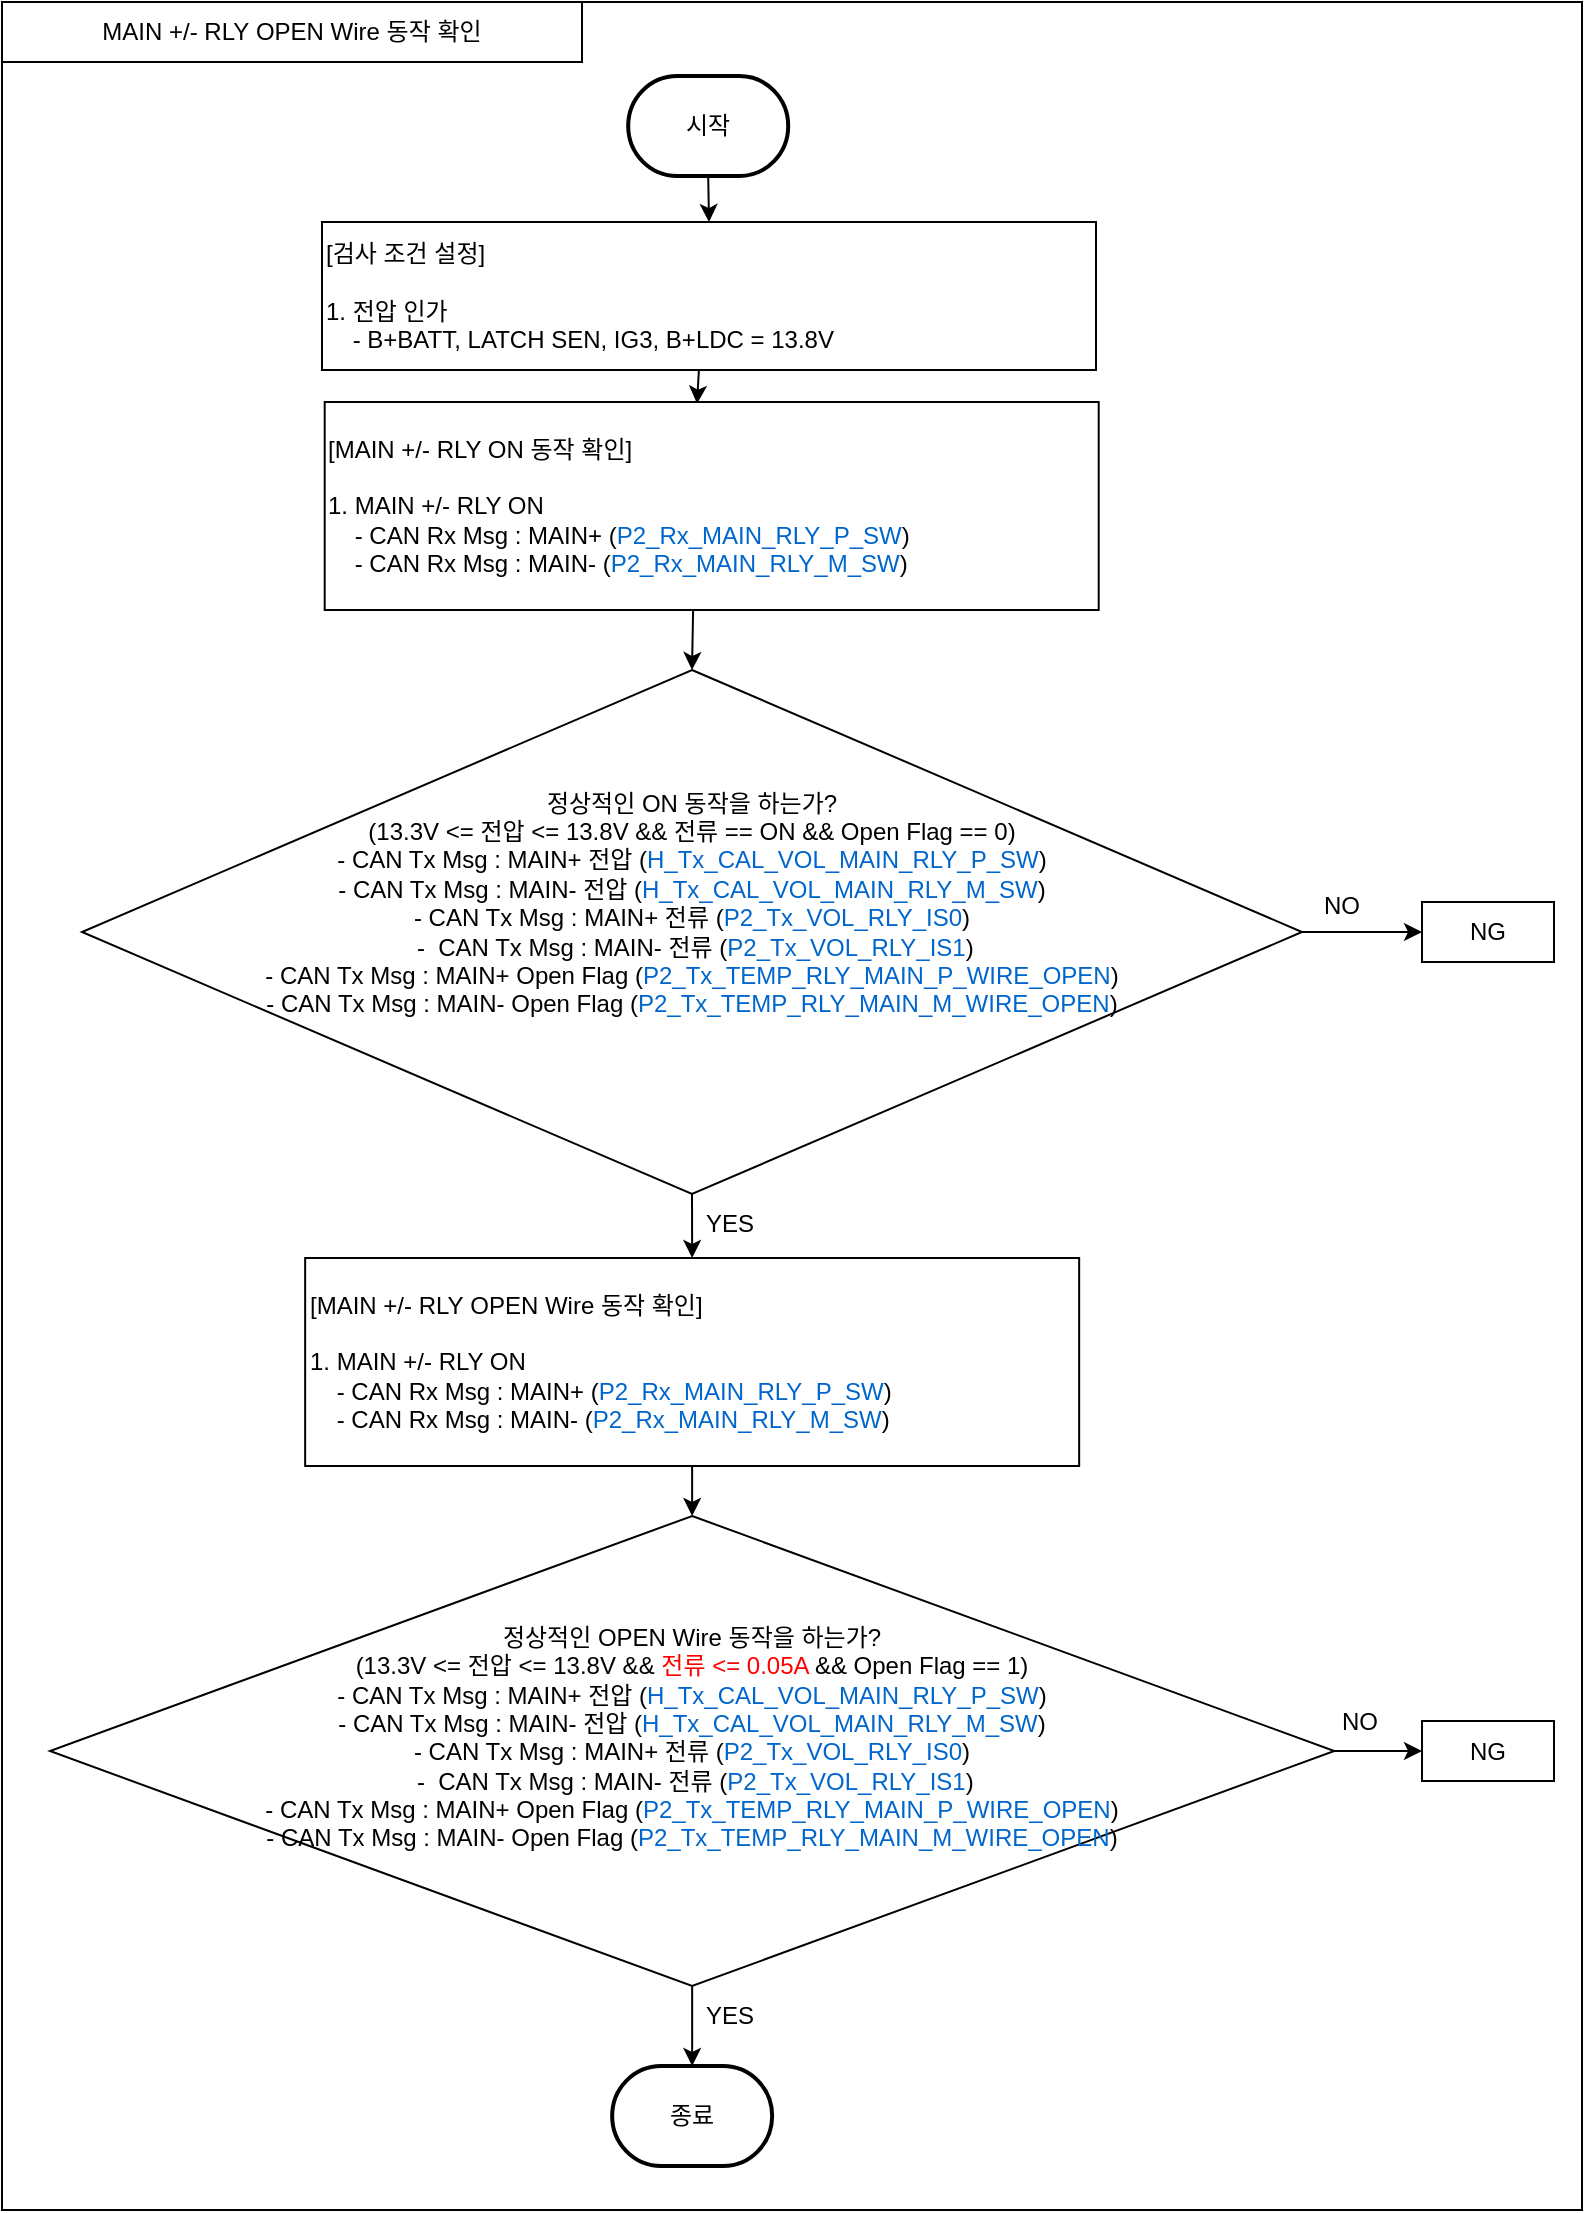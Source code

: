 <mxfile version="22.1.21" type="github">
  <diagram name="페이지-1" id="_W1y1FGJqFL61t6Za5zC">
    <mxGraphModel dx="1220" dy="-414" grid="1" gridSize="10" guides="1" tooltips="1" connect="1" arrows="1" fold="1" page="1" pageScale="1" pageWidth="827" pageHeight="1169" math="0" shadow="0">
      <root>
        <mxCell id="0" />
        <mxCell id="1" parent="0" />
        <mxCell id="sF5B2mHv0RzWMkK-KNg3-1" value="" style="rounded=0;whiteSpace=wrap;html=1;" parent="1" vertex="1">
          <mxGeometry x="20" y="1206" width="790" height="1104" as="geometry" />
        </mxCell>
        <mxCell id="sF5B2mHv0RzWMkK-KNg3-2" value="시작" style="strokeWidth=2;html=1;shape=mxgraph.flowchart.terminator;whiteSpace=wrap;" parent="1" vertex="1">
          <mxGeometry x="333.1" y="1243" width="80" height="50" as="geometry" />
        </mxCell>
        <mxCell id="sF5B2mHv0RzWMkK-KNg3-6" value="" style="endArrow=classic;html=1;rounded=0;exitX=0.5;exitY=1;exitDx=0;exitDy=0;exitPerimeter=0;entryX=0.5;entryY=0;entryDx=0;entryDy=0;" parent="1" source="sF5B2mHv0RzWMkK-KNg3-2" target="sF5B2mHv0RzWMkK-KNg3-4" edge="1">
          <mxGeometry width="50" height="50" relative="1" as="geometry">
            <mxPoint x="86.1" y="1343" as="sourcePoint" />
            <mxPoint x="136.1" y="1293" as="targetPoint" />
          </mxGeometry>
        </mxCell>
        <mxCell id="sF5B2mHv0RzWMkK-KNg3-8" value="&lt;div&gt;MAIN +/- RLY&amp;nbsp;&lt;span style=&quot;background-color: initial;&quot;&gt;OPEN Wire 동작 확인&lt;/span&gt;&lt;/div&gt;" style="rounded=0;whiteSpace=wrap;html=1;" parent="1" vertex="1">
          <mxGeometry x="20" y="1206" width="290" height="30" as="geometry" />
        </mxCell>
        <mxCell id="sF5B2mHv0RzWMkK-KNg3-3" value="종료" style="strokeWidth=2;html=1;shape=mxgraph.flowchart.terminator;whiteSpace=wrap;" parent="1" vertex="1">
          <mxGeometry x="325.08" y="2238" width="80" height="50" as="geometry" />
        </mxCell>
        <mxCell id="sF5B2mHv0RzWMkK-KNg3-4" value="[검사 조건 설정]&lt;br&gt;&lt;br&gt;1. 전압 인가&lt;br&gt;&amp;nbsp; &amp;nbsp; - B+BATT, LATCH SEN, IG3, B+LDC = 13.8V" style="rounded=0;whiteSpace=wrap;html=1;align=left;" parent="1" vertex="1">
          <mxGeometry x="180" y="1316" width="387" height="74" as="geometry" />
        </mxCell>
        <mxCell id="sF5B2mHv0RzWMkK-KNg3-7" value="" style="endArrow=classic;html=1;rounded=0;exitX=0.5;exitY=1;exitDx=0;exitDy=0;entryX=0.5;entryY=0;entryDx=0;entryDy=0;entryPerimeter=0;" parent="1" source="sF5B2mHv0RzWMkK-KNg3-57" target="sF5B2mHv0RzWMkK-KNg3-3" edge="1">
          <mxGeometry width="50" height="50" relative="1" as="geometry">
            <mxPoint x="349.23" y="2048.28" as="sourcePoint" />
            <mxPoint x="127.62" y="2059" as="targetPoint" />
          </mxGeometry>
        </mxCell>
        <mxCell id="sF5B2mHv0RzWMkK-KNg3-22" value="YES" style="text;html=1;strokeColor=none;fillColor=none;align=center;verticalAlign=middle;whiteSpace=wrap;rounded=0;" parent="1" vertex="1">
          <mxGeometry x="354.0" y="2198" width="60" height="30" as="geometry" />
        </mxCell>
        <mxCell id="sF5B2mHv0RzWMkK-KNg3-41" value="정상적인 ON 동작을 하는가?&lt;br&gt;(13.3V &amp;lt;= 전압 &amp;lt;= 13.8V &amp;amp;&amp;amp;&amp;nbsp;전류 == ON &amp;amp;&amp;amp;&amp;nbsp;Open Flag == 0)&lt;br style=&quot;border-color: var(--border-color); text-align: left;&quot;&gt;&lt;span style=&quot;text-align: left;&quot;&gt;- CAN Tx Msg : MAIN+ 전압&amp;nbsp;(&lt;/span&gt;&lt;font style=&quot;border-color: var(--border-color); text-align: left;&quot; color=&quot;#0066cc&quot;&gt;H_Tx_CAL_VOL_MAIN_RLY_P_SW&lt;/font&gt;&lt;span style=&quot;text-align: left;&quot;&gt;)&lt;br&gt;&lt;/span&gt;&lt;span style=&quot;text-align: left;&quot;&gt;- CAN Tx Msg :&amp;nbsp;MAIN- 전압&amp;nbsp;(&lt;/span&gt;&lt;font style=&quot;border-color: var(--border-color); text-align: left;&quot; color=&quot;#0066cc&quot;&gt;H_Tx_CAL_VOL_MAIN_RLY_M_SW&lt;/font&gt;&lt;span style=&quot;text-align: left;&quot;&gt;)&lt;/span&gt;&lt;br style=&quot;border-color: var(--border-color); text-align: left;&quot;&gt;&lt;span style=&quot;text-align: left;&quot;&gt;- CAN Tx Msg :&amp;nbsp;MAIN+ 전류&amp;nbsp;(&lt;/span&gt;&lt;font style=&quot;border-color: var(--border-color); text-align: left;&quot; color=&quot;#0066cc&quot;&gt;P2_Tx_VOL_RLY_IS0&lt;/font&gt;&lt;span style=&quot;text-align: left;&quot;&gt;)&lt;/span&gt;&lt;br style=&quot;border-color: var(--border-color); text-align: left;&quot;&gt;&lt;span style=&quot;text-align: left;&quot;&gt;&amp;nbsp;-&amp;nbsp; CAN Tx Msg :&amp;nbsp;MAIN- 전류&amp;nbsp;(&lt;/span&gt;&lt;font style=&quot;border-color: var(--border-color); text-align: left;&quot; color=&quot;#0066cc&quot;&gt;P2_Tx_VOL_RLY_IS1&lt;/font&gt;&lt;span style=&quot;text-align: left;&quot;&gt;)&lt;/span&gt;&lt;br style=&quot;border-color: var(--border-color); text-align: left;&quot;&gt;&lt;span style=&quot;text-align: left;&quot;&gt;- CAN Tx Msg :&amp;nbsp;MAIN+ Open Flag&amp;nbsp;(&lt;/span&gt;&lt;font style=&quot;border-color: var(--border-color); text-align: left;&quot; color=&quot;#0066cc&quot;&gt;P2_Tx_TEMP_RLY_MAIN_P_WIRE_OPEN&lt;/font&gt;&lt;span style=&quot;text-align: left;&quot;&gt;)&lt;/span&gt;&lt;br style=&quot;border-color: var(--border-color); text-align: left;&quot;&gt;&lt;span style=&quot;text-align: left;&quot;&gt;- CAN Tx Msg :&amp;nbsp;MAIN- Open Flag&amp;nbsp;(&lt;/span&gt;&lt;font style=&quot;border-color: var(--border-color); text-align: left;&quot; color=&quot;#0066cc&quot;&gt;P2_Tx_TEMP_RLY_MAIN_M_WIRE_OPEN&lt;/font&gt;&lt;span style=&quot;text-align: left;&quot;&gt;)&lt;br&gt;&lt;br&gt;&lt;br&gt;&lt;/span&gt;" style="rhombus;whiteSpace=wrap;html=1;" parent="1" vertex="1">
          <mxGeometry x="60" y="1540" width="610" height="262" as="geometry" />
        </mxCell>
        <mxCell id="sF5B2mHv0RzWMkK-KNg3-43" value="" style="endArrow=classic;html=1;rounded=0;entryX=0.5;entryY=0;entryDx=0;entryDy=0;exitX=0.5;exitY=1;exitDx=0;exitDy=0;" parent="1" source="yNBY_9K05dyYphkE5dUD-5" target="sF5B2mHv0RzWMkK-KNg3-57" edge="1">
          <mxGeometry width="50" height="50" relative="1" as="geometry">
            <mxPoint x="334.8" y="1876" as="sourcePoint" />
            <mxPoint x="333.569" y="1845.97" as="targetPoint" />
          </mxGeometry>
        </mxCell>
        <mxCell id="sF5B2mHv0RzWMkK-KNg3-46" value="YES" style="text;html=1;strokeColor=none;fillColor=none;align=center;verticalAlign=middle;whiteSpace=wrap;rounded=0;" parent="1" vertex="1">
          <mxGeometry x="354" y="1802" width="60" height="30" as="geometry" />
        </mxCell>
        <mxCell id="sF5B2mHv0RzWMkK-KNg3-47" value="NG" style="rounded=0;whiteSpace=wrap;html=1;align=center;" parent="1" vertex="1">
          <mxGeometry x="730" y="1656" width="66" height="30" as="geometry" />
        </mxCell>
        <mxCell id="sF5B2mHv0RzWMkK-KNg3-48" value="" style="endArrow=classic;html=1;rounded=0;exitX=1;exitY=0.5;exitDx=0;exitDy=0;entryX=0;entryY=0.5;entryDx=0;entryDy=0;" parent="1" source="sF5B2mHv0RzWMkK-KNg3-41" target="sF5B2mHv0RzWMkK-KNg3-47" edge="1">
          <mxGeometry width="50" height="50" relative="1" as="geometry">
            <mxPoint x="541.8" y="1837" as="sourcePoint" />
            <mxPoint x="591.8" y="1787" as="targetPoint" />
          </mxGeometry>
        </mxCell>
        <mxCell id="sF5B2mHv0RzWMkK-KNg3-49" value="NO" style="text;html=1;strokeColor=none;fillColor=none;align=center;verticalAlign=middle;whiteSpace=wrap;rounded=0;" parent="1" vertex="1">
          <mxGeometry x="660" y="1643" width="60" height="30" as="geometry" />
        </mxCell>
        <mxCell id="sF5B2mHv0RzWMkK-KNg3-50" value="NG" style="rounded=0;whiteSpace=wrap;html=1;align=center;" parent="1" vertex="1">
          <mxGeometry x="730" y="2065.5" width="66" height="30" as="geometry" />
        </mxCell>
        <mxCell id="sF5B2mHv0RzWMkK-KNg3-51" value="" style="endArrow=classic;html=1;rounded=0;entryX=0;entryY=0.5;entryDx=0;entryDy=0;exitX=0.989;exitY=0.5;exitDx=0;exitDy=0;exitPerimeter=0;" parent="1" source="sF5B2mHv0RzWMkK-KNg3-57" target="sF5B2mHv0RzWMkK-KNg3-50" edge="1">
          <mxGeometry width="50" height="50" relative="1" as="geometry">
            <mxPoint x="583.915" y="2000.684" as="sourcePoint" />
            <mxPoint x="712.08" y="1949" as="targetPoint" />
          </mxGeometry>
        </mxCell>
        <mxCell id="sF5B2mHv0RzWMkK-KNg3-52" value="NO" style="text;html=1;strokeColor=none;fillColor=none;align=center;verticalAlign=middle;whiteSpace=wrap;rounded=0;" parent="1" vertex="1">
          <mxGeometry x="669" y="2051" width="60" height="30" as="geometry" />
        </mxCell>
        <mxCell id="sF5B2mHv0RzWMkK-KNg3-54" value="" style="endArrow=classic;html=1;rounded=0;exitX=0.476;exitY=0.999;exitDx=0;exitDy=0;exitPerimeter=0;entryX=0.5;entryY=0;entryDx=0;entryDy=0;" parent="1" source="yNBY_9K05dyYphkE5dUD-2" target="sF5B2mHv0RzWMkK-KNg3-41" edge="1">
          <mxGeometry width="50" height="50" relative="1" as="geometry">
            <mxPoint x="337.3" y="1490.488" as="sourcePoint" />
            <mxPoint x="337.305" y="1528.782" as="targetPoint" />
          </mxGeometry>
        </mxCell>
        <mxCell id="sF5B2mHv0RzWMkK-KNg3-57" value="정상적인 OPEN Wire 동작을 하는가?&lt;br style=&quot;border-color: var(--border-color);&quot;&gt;(13.3V &amp;lt;= 전압 &amp;lt;= 13.8V&amp;nbsp;&amp;amp;&amp;amp; &lt;font color=&quot;#ff0000&quot;&gt;전류 &amp;lt;= 0.05A &lt;/font&gt;&amp;amp;&amp;amp;&amp;nbsp;Open Flag == 1)&lt;br&gt;- CAN Tx Msg : MAIN+ 전압&amp;nbsp;(&lt;font style=&quot;border-color: var(--border-color); text-align: left;&quot; color=&quot;#0066cc&quot;&gt;H_Tx_CAL_VOL_MAIN_RLY_P_SW&lt;/font&gt;&lt;span style=&quot;border-color: var(--border-color); text-align: left;&quot;&gt;)&lt;br style=&quot;border-color: var(--border-color);&quot;&gt;&lt;/span&gt;&lt;span style=&quot;border-color: var(--border-color); text-align: left;&quot;&gt;- CAN Tx Msg :&amp;nbsp;MAIN- 전압&amp;nbsp;(&lt;/span&gt;&lt;font style=&quot;border-color: var(--border-color); text-align: left;&quot; color=&quot;#0066cc&quot;&gt;H_Tx_CAL_VOL_MAIN_RLY_M_SW&lt;/font&gt;&lt;span style=&quot;border-color: var(--border-color); text-align: left;&quot;&gt;)&lt;/span&gt;&lt;br style=&quot;border-color: var(--border-color); text-align: left;&quot;&gt;&lt;span style=&quot;border-color: var(--border-color); text-align: left;&quot;&gt;- CAN Tx Msg :&amp;nbsp;MAIN+ 전류&amp;nbsp;(&lt;/span&gt;&lt;font style=&quot;border-color: var(--border-color); text-align: left;&quot; color=&quot;#0066cc&quot;&gt;P2_Tx_VOL_RLY_IS0&lt;/font&gt;&lt;span style=&quot;border-color: var(--border-color); text-align: left;&quot;&gt;)&lt;/span&gt;&lt;br style=&quot;border-color: var(--border-color); text-align: left;&quot;&gt;&lt;span style=&quot;border-color: var(--border-color); text-align: left;&quot;&gt;&amp;nbsp;-&amp;nbsp; CAN Tx Msg :&amp;nbsp;MAIN- 전류&amp;nbsp;(&lt;/span&gt;&lt;font style=&quot;border-color: var(--border-color); text-align: left;&quot; color=&quot;#0066cc&quot;&gt;P2_Tx_VOL_RLY_IS1&lt;/font&gt;&lt;span style=&quot;border-color: var(--border-color); text-align: left;&quot;&gt;)&lt;/span&gt;&lt;br style=&quot;border-color: var(--border-color); text-align: left;&quot;&gt;&lt;span style=&quot;border-color: var(--border-color); text-align: left;&quot;&gt;- CAN Tx Msg :&amp;nbsp;MAIN+ Open Flag&amp;nbsp;(&lt;/span&gt;&lt;font style=&quot;border-color: var(--border-color); text-align: left;&quot; color=&quot;#0066cc&quot;&gt;P2_Tx_TEMP_RLY_MAIN_P_WIRE_OPEN&lt;/font&gt;&lt;span style=&quot;border-color: var(--border-color); text-align: left;&quot;&gt;)&lt;/span&gt;&lt;br style=&quot;border-color: var(--border-color); text-align: left;&quot;&gt;&lt;span style=&quot;border-color: var(--border-color); text-align: left;&quot;&gt;- CAN Tx Msg :&amp;nbsp;MAIN- Open Flag&amp;nbsp;(&lt;/span&gt;&lt;font style=&quot;border-color: var(--border-color); text-align: left;&quot; color=&quot;#0066cc&quot;&gt;P2_Tx_TEMP_RLY_MAIN_M_WIRE_OPEN&lt;/font&gt;&lt;span style=&quot;border-color: var(--border-color); text-align: left;&quot;&gt;)&lt;br style=&quot;border-color: var(--border-color);&quot;&gt;&lt;br style=&quot;border-color: var(--border-color);&quot;&gt;&lt;/span&gt;" style="rhombus;whiteSpace=wrap;html=1;" parent="1" vertex="1">
          <mxGeometry x="44" y="1963" width="642.15" height="235" as="geometry" />
        </mxCell>
        <mxCell id="yNBY_9K05dyYphkE5dUD-3" value="" style="endArrow=classic;html=1;rounded=0;exitX=0.487;exitY=0.996;exitDx=0;exitDy=0;exitPerimeter=0;entryX=0.481;entryY=0.008;entryDx=0;entryDy=0;entryPerimeter=0;" edge="1" parent="1" source="sF5B2mHv0RzWMkK-KNg3-4" target="yNBY_9K05dyYphkE5dUD-2">
          <mxGeometry width="50" height="50" relative="1" as="geometry">
            <mxPoint x="362.35" y="1390" as="sourcePoint" />
            <mxPoint x="362.35" y="1529" as="targetPoint" />
          </mxGeometry>
        </mxCell>
        <mxCell id="yNBY_9K05dyYphkE5dUD-2" value="[MAIN +/- RLY ON&lt;span style=&quot;border-color: var(--border-color); text-align: center; background-color: initial;&quot;&gt;&amp;nbsp;동작 확인&lt;/span&gt;]&lt;br&gt;&lt;br&gt;1. MAIN +/- RLY ON&lt;br style=&quot;border-color: var(--border-color);&quot;&gt;&amp;nbsp; &amp;nbsp; - CAN Rx Msg :&amp;nbsp;MAIN+&amp;nbsp;(&lt;font style=&quot;border-color: var(--border-color);&quot; color=&quot;#0066cc&quot;&gt;P2_Rx_MAIN_RLY_P_SW&lt;/font&gt;)&lt;br style=&quot;border-color: var(--border-color);&quot;&gt;&amp;nbsp; &amp;nbsp; - CAN Rx Msg :&amp;nbsp;MAIN-&amp;nbsp;(&lt;font style=&quot;border-color: var(--border-color);&quot; color=&quot;#0066cc&quot;&gt;P2_Rx_MAIN_RLY_M_SW&lt;/font&gt;)" style="rounded=0;whiteSpace=wrap;html=1;align=left;" vertex="1" parent="1">
          <mxGeometry x="181.35" y="1406" width="387" height="104" as="geometry" />
        </mxCell>
        <mxCell id="yNBY_9K05dyYphkE5dUD-6" value="" style="endArrow=classic;html=1;rounded=0;entryX=0.5;entryY=0;entryDx=0;entryDy=0;exitX=0.5;exitY=1;exitDx=0;exitDy=0;" edge="1" parent="1" source="sF5B2mHv0RzWMkK-KNg3-41" target="yNBY_9K05dyYphkE5dUD-5">
          <mxGeometry width="50" height="50" relative="1" as="geometry">
            <mxPoint x="365" y="1802" as="sourcePoint" />
            <mxPoint x="365" y="1988" as="targetPoint" />
          </mxGeometry>
        </mxCell>
        <mxCell id="yNBY_9K05dyYphkE5dUD-5" value="[MAIN +/- RLY&amp;nbsp;&lt;span style=&quot;border-color: var(--border-color); text-align: center; background-color: initial;&quot;&gt;OPEN Wire 동작 확인&lt;/span&gt;]&lt;br&gt;&lt;br&gt;1. MAIN +/- RLY ON&lt;br style=&quot;border-color: var(--border-color);&quot;&gt;&amp;nbsp; &amp;nbsp; - CAN Rx Msg :&amp;nbsp;MAIN+&amp;nbsp;(&lt;font style=&quot;border-color: var(--border-color);&quot; color=&quot;#0066cc&quot;&gt;P2_Rx_MAIN_RLY_P_SW&lt;/font&gt;)&lt;br style=&quot;border-color: var(--border-color);&quot;&gt;&amp;nbsp; &amp;nbsp; - CAN Rx Msg :&amp;nbsp;MAIN-&amp;nbsp;(&lt;font style=&quot;border-color: var(--border-color);&quot; color=&quot;#0066cc&quot;&gt;P2_Rx_MAIN_RLY_M_SW&lt;/font&gt;)" style="rounded=0;whiteSpace=wrap;html=1;align=left;" vertex="1" parent="1">
          <mxGeometry x="171.58" y="1834" width="387" height="104" as="geometry" />
        </mxCell>
      </root>
    </mxGraphModel>
  </diagram>
</mxfile>
